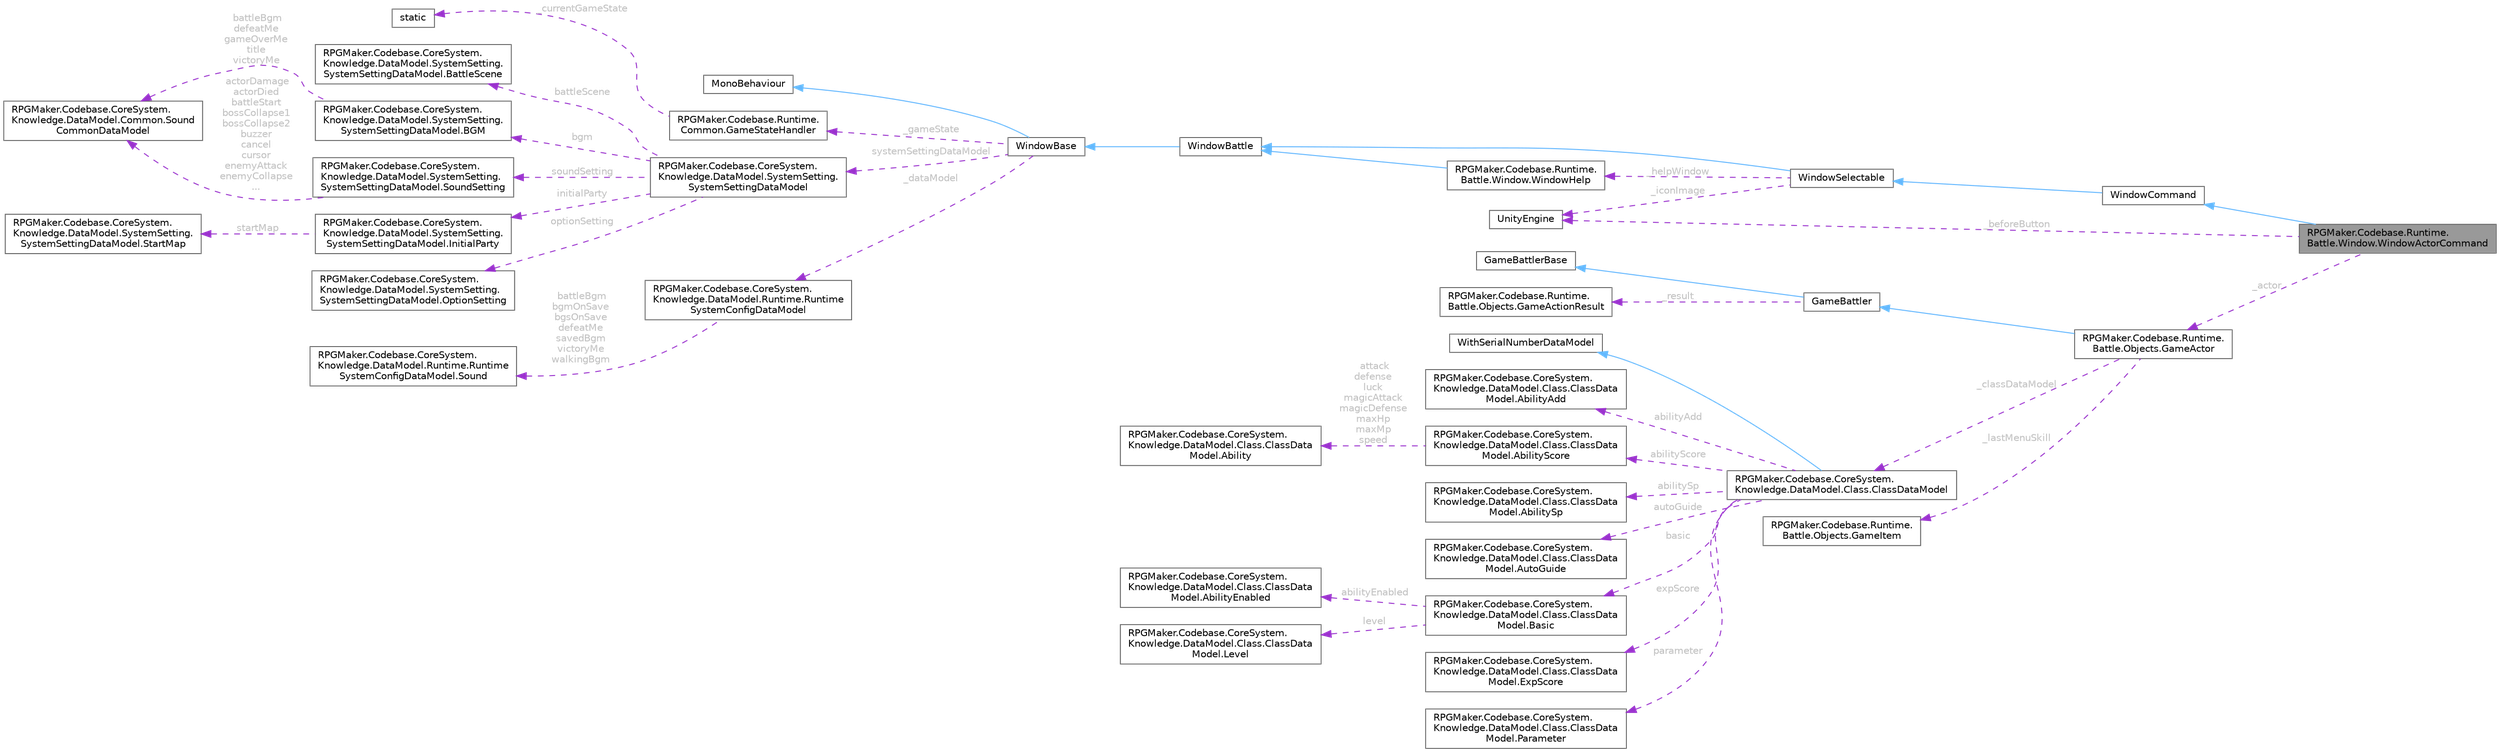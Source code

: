 digraph "RPGMaker.Codebase.Runtime.Battle.Window.WindowActorCommand"
{
 // LATEX_PDF_SIZE
  bgcolor="transparent";
  edge [fontname=Helvetica,fontsize=10,labelfontname=Helvetica,labelfontsize=10];
  node [fontname=Helvetica,fontsize=10,shape=box,height=0.2,width=0.4];
  rankdir="LR";
  Node1 [id="Node000001",label="RPGMaker.Codebase.Runtime.\lBattle.Window.WindowActorCommand",height=0.2,width=0.4,color="gray40", fillcolor="grey60", style="filled", fontcolor="black",tooltip="😁 戦闘シーンのアクターのコマンド( [攻撃][スキル][防御][アイテム] )のウィンドウ"];
  Node2 -> Node1 [id="edge1_Node000001_Node000002",dir="back",color="steelblue1",style="solid",tooltip=" "];
  Node2 [id="Node000002",label="WindowCommand",height=0.2,width=0.4,color="gray40", fillcolor="white", style="filled",URL="$da/dbf/class_r_p_g_maker_1_1_codebase_1_1_runtime_1_1_battle_1_1_window_1_1_window_command.html",tooltip="😁 コマンド選択用ウィンドウ コマンド項目には画面に表示される「表示名」と、内部で識別に使われる「シンボル」が別に存在するので注意"];
  Node3 -> Node2 [id="edge2_Node000002_Node000003",dir="back",color="steelblue1",style="solid",tooltip=" "];
  Node3 [id="Node000003",label="WindowSelectable",height=0.2,width=0.4,color="gray40", fillcolor="white", style="filled",URL="$dd/d48/class_r_p_g_maker_1_1_codebase_1_1_runtime_1_1_battle_1_1_window_1_1_window_selectable.html",tooltip="😁 コマンドカーソルの移動やスクロールを行うウィンドウ"];
  Node4 -> Node3 [id="edge3_Node000003_Node000004",dir="back",color="steelblue1",style="solid",tooltip=" "];
  Node4 [id="Node000004",label="WindowBattle",height=0.2,width=0.4,color="gray40", fillcolor="white", style="filled",URL="$d1/d3a/class_r_p_g_maker_1_1_codebase_1_1_runtime_1_1_battle_1_1_window_1_1_window_battle.html",tooltip="😁 メッセージやステータスなどを描くためのメソッドを多く持つ、ウィンドウオブジェクト MV の Winow_Base Unite では Prefab を利用するため、ほとんどの処理が不要"];
  Node5 -> Node4 [id="edge4_Node000004_Node000005",dir="back",color="steelblue1",style="solid",tooltip=" "];
  Node5 [id="Node000005",label="WindowBase",height=0.2,width=0.4,color="gray40", fillcolor="white", style="filled",URL="$d4/d52/class_r_p_g_maker_1_1_codebase_1_1_runtime_1_1_common_1_1_window_base.html",tooltip="ウィンドウ・ベース"];
  Node6 -> Node5 [id="edge5_Node000005_Node000006",dir="back",color="steelblue1",style="solid",tooltip=" "];
  Node6 [id="Node000006",label="MonoBehaviour",height=0.2,width=0.4,color="gray40", fillcolor="white", style="filled",tooltip=" "];
  Node7 -> Node5 [id="edge6_Node000005_Node000007",dir="back",color="darkorchid3",style="dashed",tooltip=" ",label=" _gameState",fontcolor="grey" ];
  Node7 [id="Node000007",label="RPGMaker.Codebase.Runtime.\lCommon.GameStateHandler",height=0.2,width=0.4,color="gray40", fillcolor="white", style="filled",URL="$de/d2c/class_r_p_g_maker_1_1_codebase_1_1_runtime_1_1_common_1_1_game_state_handler.html",tooltip="ゲーム実行中の、ゲームの状態を保持するクラス"];
  Node8 -> Node7 [id="edge7_Node000007_Node000008",dir="back",color="darkorchid3",style="dashed",tooltip=" ",label=" _currentGameState",fontcolor="grey" ];
  Node8 [id="Node000008",label="static",height=0.2,width=0.4,color="gray40", fillcolor="white", style="filled",tooltip=" "];
  Node9 -> Node5 [id="edge8_Node000005_Node000009",dir="back",color="darkorchid3",style="dashed",tooltip=" ",label=" systemSettingDataModel",fontcolor="grey" ];
  Node9 [id="Node000009",label="RPGMaker.Codebase.CoreSystem.\lKnowledge.DataModel.SystemSetting.\lSystemSettingDataModel",height=0.2,width=0.4,color="gray40", fillcolor="white", style="filled",URL="$d0/dd2/class_r_p_g_maker_1_1_codebase_1_1_core_system_1_1_knowledge_1_1_data_model_1_1_system_setting_1_1_system_setting_data_model.html",tooltip="😁 システム設定データ・モデル"];
  Node10 -> Node9 [id="edge9_Node000009_Node000010",dir="back",color="darkorchid3",style="dashed",tooltip=" ",label=" battleScene",fontcolor="grey" ];
  Node10 [id="Node000010",label="RPGMaker.Codebase.CoreSystem.\lKnowledge.DataModel.SystemSetting.\lSystemSettingDataModel.BattleScene",height=0.2,width=0.4,color="gray40", fillcolor="white", style="filled",URL="$df/d0c/class_r_p_g_maker_1_1_codebase_1_1_core_system_1_1_knowledge_1_1_data_model_1_1_system_setting_17ce0ed53697912195b01e8a552e37932.html",tooltip="😁 戦闘シーン"];
  Node11 -> Node9 [id="edge10_Node000009_Node000011",dir="back",color="darkorchid3",style="dashed",tooltip=" ",label=" bgm",fontcolor="grey" ];
  Node11 [id="Node000011",label="RPGMaker.Codebase.CoreSystem.\lKnowledge.DataModel.SystemSetting.\lSystemSettingDataModel.BGM",height=0.2,width=0.4,color="gray40", fillcolor="white", style="filled",URL="$d8/d7d/class_r_p_g_maker_1_1_codebase_1_1_core_system_1_1_knowledge_1_1_data_model_1_1_system_setting_13c37c0ac7a3e126c1b06c1462a6db3a9.html",tooltip="😁 背景音楽"];
  Node12 -> Node11 [id="edge11_Node000011_Node000012",dir="back",color="darkorchid3",style="dashed",tooltip=" ",label=" battleBgm\ndefeatMe\ngameOverMe\ntitle\nvictoryMe",fontcolor="grey" ];
  Node12 [id="Node000012",label="RPGMaker.Codebase.CoreSystem.\lKnowledge.DataModel.Common.Sound\lCommonDataModel",height=0.2,width=0.4,color="gray40", fillcolor="white", style="filled",URL="$df/dcd/class_r_p_g_maker_1_1_codebase_1_1_core_system_1_1_knowledge_1_1_data_model_1_1_common_1_1_sound_common_data_model.html",tooltip="😁 音共通データ・モデル"];
  Node13 -> Node9 [id="edge12_Node000009_Node000013",dir="back",color="darkorchid3",style="dashed",tooltip=" ",label=" initialParty",fontcolor="grey" ];
  Node13 [id="Node000013",label="RPGMaker.Codebase.CoreSystem.\lKnowledge.DataModel.SystemSetting.\lSystemSettingDataModel.InitialParty",height=0.2,width=0.4,color="gray40", fillcolor="white", style="filled",URL="$dc/dfb/class_r_p_g_maker_1_1_codebase_1_1_core_system_1_1_knowledge_1_1_data_model_1_1_system_setting_1539107dbc80fc9072f4fd2f8782921fe.html",tooltip="😁 初期パーティー"];
  Node14 -> Node13 [id="edge13_Node000013_Node000014",dir="back",color="darkorchid3",style="dashed",tooltip=" ",label=" startMap",fontcolor="grey" ];
  Node14 [id="Node000014",label="RPGMaker.Codebase.CoreSystem.\lKnowledge.DataModel.SystemSetting.\lSystemSettingDataModel.StartMap",height=0.2,width=0.4,color="gray40", fillcolor="white", style="filled",URL="$dd/d74/class_r_p_g_maker_1_1_codebase_1_1_core_system_1_1_knowledge_1_1_data_model_1_1_system_setting_1783ee6b6efe4675c8c39db7c7a3a93f6.html",tooltip="😁 開始マップ"];
  Node15 -> Node9 [id="edge14_Node000009_Node000015",dir="back",color="darkorchid3",style="dashed",tooltip=" ",label=" optionSetting",fontcolor="grey" ];
  Node15 [id="Node000015",label="RPGMaker.Codebase.CoreSystem.\lKnowledge.DataModel.SystemSetting.\lSystemSettingDataModel.OptionSetting",height=0.2,width=0.4,color="gray40", fillcolor="white", style="filled",URL="$d8/d86/class_r_p_g_maker_1_1_codebase_1_1_core_system_1_1_knowledge_1_1_data_model_1_1_system_setting_10d0bcdd35160aa829ac5668189dd2dd2.html",tooltip="😁 オプション設定"];
  Node16 -> Node9 [id="edge15_Node000009_Node000016",dir="back",color="darkorchid3",style="dashed",tooltip=" ",label=" soundSetting",fontcolor="grey" ];
  Node16 [id="Node000016",label="RPGMaker.Codebase.CoreSystem.\lKnowledge.DataModel.SystemSetting.\lSystemSettingDataModel.SoundSetting",height=0.2,width=0.4,color="gray40", fillcolor="white", style="filled",URL="$d9/d59/class_r_p_g_maker_1_1_codebase_1_1_core_system_1_1_knowledge_1_1_data_model_1_1_system_setting_1fc90e68ad3a4642899cf508b2c75ae0f.html",tooltip="😁 音設定"];
  Node12 -> Node16 [id="edge16_Node000016_Node000012",dir="back",color="darkorchid3",style="dashed",tooltip=" ",label=" actorDamage\nactorDied\nbattleStart\nbossCollapse1\nbossCollapse2\nbuzzer\ncancel\ncursor\nenemyAttack\nenemyCollapse\n...",fontcolor="grey" ];
  Node17 -> Node5 [id="edge17_Node000005_Node000017",dir="back",color="darkorchid3",style="dashed",tooltip=" ",label=" _dataModel",fontcolor="grey" ];
  Node17 [id="Node000017",label="RPGMaker.Codebase.CoreSystem.\lKnowledge.DataModel.Runtime.Runtime\lSystemConfigDataModel",height=0.2,width=0.4,color="gray40", fillcolor="white", style="filled",URL="$dc/d28/class_r_p_g_maker_1_1_codebase_1_1_core_system_1_1_knowledge_1_1_data_model_1_1_runtime_1_1_runtime_system_config_data_model.html",tooltip="😁 実行時システム設定データ・モデル"];
  Node18 -> Node17 [id="edge18_Node000017_Node000018",dir="back",color="darkorchid3",style="dashed",tooltip=" ",label=" battleBgm\nbgmOnSave\nbgsOnSave\ndefeatMe\nsavedBgm\nvictoryMe\nwalkingBgm",fontcolor="grey" ];
  Node18 [id="Node000018",label="RPGMaker.Codebase.CoreSystem.\lKnowledge.DataModel.Runtime.Runtime\lSystemConfigDataModel.Sound",height=0.2,width=0.4,color="gray40", fillcolor="white", style="filled",URL="$de/d30/class_r_p_g_maker_1_1_codebase_1_1_core_system_1_1_knowledge_1_1_data_model_1_1_runtime_1_1_runtc183c944cc34eae5d27229c3eef23a60.html",tooltip="😁 音"];
  Node19 -> Node3 [id="edge19_Node000003_Node000019",dir="back",color="darkorchid3",style="dashed",tooltip=" ",label=" _helpWindow",fontcolor="grey" ];
  Node19 [id="Node000019",label="RPGMaker.Codebase.Runtime.\lBattle.Window.WindowHelp",height=0.2,width=0.4,color="gray40", fillcolor="white", style="filled",URL="$d6/d64/class_r_p_g_maker_1_1_codebase_1_1_runtime_1_1_battle_1_1_window_1_1_window_help.html",tooltip="😁 項目が選択された際の解説などを表示するウィンドウ"];
  Node4 -> Node19 [id="edge20_Node000019_Node000004",dir="back",color="steelblue1",style="solid",tooltip=" "];
  Node20 -> Node3 [id="edge21_Node000003_Node000020",dir="back",color="darkorchid3",style="dashed",tooltip=" ",label=" _iconImage",fontcolor="grey" ];
  Node20 [id="Node000020",label="UnityEngine",height=0.2,width=0.4,color="gray40", fillcolor="white", style="filled",tooltip=" "];
  Node21 -> Node1 [id="edge22_Node000001_Node000021",dir="back",color="darkorchid3",style="dashed",tooltip=" ",label=" _actor",fontcolor="grey" ];
  Node21 [id="Node000021",label="RPGMaker.Codebase.Runtime.\lBattle.Objects.GameActor",height=0.2,width=0.4,color="gray40", fillcolor="white", style="filled",URL="$db/dfc/class_r_p_g_maker_1_1_codebase_1_1_runtime_1_1_battle_1_1_objects_1_1_game_actor.html",tooltip="😁 アクターのパラメータの取得、画像の設定、戦闘の処理とサイドビュー時の画像処理を行うクラス"];
  Node22 -> Node21 [id="edge23_Node000021_Node000022",dir="back",color="steelblue1",style="solid",tooltip=" "];
  Node22 [id="Node000022",label="GameBattler",height=0.2,width=0.4,color="gray40", fillcolor="white", style="filled",URL="$d6/de6/class_r_p_g_maker_1_1_codebase_1_1_runtime_1_1_battle_1_1_objects_1_1_game_battler.html",tooltip="😁 戦闘シーンでのアイコンやアニメーションを含む、バトラーの動作を制御する"];
  Node23 -> Node22 [id="edge24_Node000022_Node000023",dir="back",color="steelblue1",style="solid",tooltip=" "];
  Node23 [id="Node000023",label="GameBattlerBase",height=0.2,width=0.4,color="gray40", fillcolor="white", style="filled",URL="$d2/d70/class_r_p_g_maker_1_1_codebase_1_1_runtime_1_1_battle_1_1_objects_1_1_game_battler_base.html",tooltip="😁 BattleManager に保持され、戦闘シーンでのパラメータの計算に利用される"];
  Node24 -> Node22 [id="edge25_Node000022_Node000024",dir="back",color="darkorchid3",style="dashed",tooltip=" ",label=" _result",fontcolor="grey" ];
  Node24 [id="Node000024",label="RPGMaker.Codebase.Runtime.\lBattle.Objects.GameActionResult",height=0.2,width=0.4,color="gray40", fillcolor="white", style="filled",URL="$db/d27/class_r_p_g_maker_1_1_codebase_1_1_runtime_1_1_battle_1_1_objects_1_1_game_action_result.html",tooltip="😁 Game_Action の結果を記述したオブジェクト"];
  Node25 -> Node21 [id="edge26_Node000021_Node000025",dir="back",color="darkorchid3",style="dashed",tooltip=" ",label=" _classDataModel",fontcolor="grey" ];
  Node25 [id="Node000025",label="RPGMaker.Codebase.CoreSystem.\lKnowledge.DataModel.Class.ClassDataModel",height=0.2,width=0.4,color="gray40", fillcolor="white", style="filled",URL="$df/d3c/class_r_p_g_maker_1_1_codebase_1_1_core_system_1_1_knowledge_1_1_data_model_1_1_class_1_1_class_data_model.html",tooltip="😁 クラス・データ・モデル"];
  Node26 -> Node25 [id="edge27_Node000025_Node000026",dir="back",color="steelblue1",style="solid",tooltip=" "];
  Node26 [id="Node000026",label="WithSerialNumberDataModel",height=0.2,width=0.4,color="gray40", fillcolor="white", style="filled",tooltip=" "];
  Node27 -> Node25 [id="edge28_Node000025_Node000027",dir="back",color="darkorchid3",style="dashed",tooltip=" ",label=" abilityAdd",fontcolor="grey" ];
  Node27 [id="Node000027",label="RPGMaker.Codebase.CoreSystem.\lKnowledge.DataModel.Class.ClassData\lModel.AbilityAdd",height=0.2,width=0.4,color="gray40", fillcolor="white", style="filled",URL="$d7/dd4/class_r_p_g_maker_1_1_codebase_1_1_core_system_1_1_knowledge_1_1_data_model_1_1_class_1_1_class_data_model_1_1_ability_add.html",tooltip="😁 能力追加"];
  Node28 -> Node25 [id="edge29_Node000025_Node000028",dir="back",color="darkorchid3",style="dashed",tooltip=" ",label=" abilityScore",fontcolor="grey" ];
  Node28 [id="Node000028",label="RPGMaker.Codebase.CoreSystem.\lKnowledge.DataModel.Class.ClassData\lModel.AbilityScore",height=0.2,width=0.4,color="gray40", fillcolor="white", style="filled",URL="$df/d20/class_r_p_g_maker_1_1_codebase_1_1_core_system_1_1_knowledge_1_1_data_model_1_1_class_1_1_class_data_model_1_1_ability_score.html",tooltip="😁 能力スコア"];
  Node29 -> Node28 [id="edge30_Node000028_Node000029",dir="back",color="darkorchid3",style="dashed",tooltip=" ",label=" attack\ndefense\nluck\nmagicAttack\nmagicDefense\nmaxHp\nmaxMp\nspeed",fontcolor="grey" ];
  Node29 [id="Node000029",label="RPGMaker.Codebase.CoreSystem.\lKnowledge.DataModel.Class.ClassData\lModel.Ability",height=0.2,width=0.4,color="gray40", fillcolor="white", style="filled",URL="$d9/d0e/class_r_p_g_maker_1_1_codebase_1_1_core_system_1_1_knowledge_1_1_data_model_1_1_class_1_1_class_data_model_1_1_ability.html",tooltip="能力"];
  Node30 -> Node25 [id="edge31_Node000025_Node000030",dir="back",color="darkorchid3",style="dashed",tooltip=" ",label=" abilitySp",fontcolor="grey" ];
  Node30 [id="Node000030",label="RPGMaker.Codebase.CoreSystem.\lKnowledge.DataModel.Class.ClassData\lModel.AbilitySp",height=0.2,width=0.4,color="gray40", fillcolor="white", style="filled",URL="$da/d3f/class_r_p_g_maker_1_1_codebase_1_1_core_system_1_1_knowledge_1_1_data_model_1_1_class_1_1_class_data_model_1_1_ability_sp.html",tooltip="😁 能力ＳＰ"];
  Node31 -> Node25 [id="edge32_Node000025_Node000031",dir="back",color="darkorchid3",style="dashed",tooltip=" ",label=" autoGuide",fontcolor="grey" ];
  Node31 [id="Node000031",label="RPGMaker.Codebase.CoreSystem.\lKnowledge.DataModel.Class.ClassData\lModel.AutoGuide",height=0.2,width=0.4,color="gray40", fillcolor="white", style="filled",URL="$da/d13/class_r_p_g_maker_1_1_codebase_1_1_core_system_1_1_knowledge_1_1_data_model_1_1_class_1_1_class_data_model_1_1_auto_guide.html",tooltip="😁 自動ガイド"];
  Node32 -> Node25 [id="edge33_Node000025_Node000032",dir="back",color="darkorchid3",style="dashed",tooltip=" ",label=" basic",fontcolor="grey" ];
  Node32 [id="Node000032",label="RPGMaker.Codebase.CoreSystem.\lKnowledge.DataModel.Class.ClassData\lModel.Basic",height=0.2,width=0.4,color="gray40", fillcolor="white", style="filled",URL="$da/d8f/class_r_p_g_maker_1_1_codebase_1_1_core_system_1_1_knowledge_1_1_data_model_1_1_class_1_1_class_data_model_1_1_basic.html",tooltip="基本"];
  Node33 -> Node32 [id="edge34_Node000032_Node000033",dir="back",color="darkorchid3",style="dashed",tooltip=" ",label=" abilityEnabled",fontcolor="grey" ];
  Node33 [id="Node000033",label="RPGMaker.Codebase.CoreSystem.\lKnowledge.DataModel.Class.ClassData\lModel.AbilityEnabled",height=0.2,width=0.4,color="gray40", fillcolor="white", style="filled",URL="$db/d2b/class_r_p_g_maker_1_1_codebase_1_1_core_system_1_1_knowledge_1_1_data_model_1_1_class_1_1_class_data_model_1_1_ability_enabled.html",tooltip="能力活性化済み"];
  Node34 -> Node32 [id="edge35_Node000032_Node000034",dir="back",color="darkorchid3",style="dashed",tooltip=" ",label=" level",fontcolor="grey" ];
  Node34 [id="Node000034",label="RPGMaker.Codebase.CoreSystem.\lKnowledge.DataModel.Class.ClassData\lModel.Level",height=0.2,width=0.4,color="gray40", fillcolor="white", style="filled",URL="$d3/d0a/class_r_p_g_maker_1_1_codebase_1_1_core_system_1_1_knowledge_1_1_data_model_1_1_class_1_1_class_data_model_1_1_level.html",tooltip="レベル"];
  Node35 -> Node25 [id="edge36_Node000025_Node000035",dir="back",color="darkorchid3",style="dashed",tooltip=" ",label=" expScore",fontcolor="grey" ];
  Node35 [id="Node000035",label="RPGMaker.Codebase.CoreSystem.\lKnowledge.DataModel.Class.ClassData\lModel.ExpScore",height=0.2,width=0.4,color="gray40", fillcolor="white", style="filled",URL="$de/d1b/class_r_p_g_maker_1_1_codebase_1_1_core_system_1_1_knowledge_1_1_data_model_1_1_class_1_1_class_data_model_1_1_exp_score.html",tooltip="😁 経験値スコア"];
  Node36 -> Node25 [id="edge37_Node000025_Node000036",dir="back",color="darkorchid3",style="dashed",tooltip=" ",label=" parameter",fontcolor="grey" ];
  Node36 [id="Node000036",label="RPGMaker.Codebase.CoreSystem.\lKnowledge.DataModel.Class.ClassData\lModel.Parameter",height=0.2,width=0.4,color="gray40", fillcolor="white", style="filled",URL="$dc/d9d/class_r_p_g_maker_1_1_codebase_1_1_core_system_1_1_knowledge_1_1_data_model_1_1_class_1_1_class_data_model_1_1_parameter.html",tooltip="😁 引数"];
  Node37 -> Node21 [id="edge38_Node000021_Node000037",dir="back",color="darkorchid3",style="dashed",tooltip=" ",label=" _lastMenuSkill",fontcolor="grey" ];
  Node37 [id="Node000037",label="RPGMaker.Codebase.Runtime.\lBattle.Objects.GameItem",height=0.2,width=0.4,color="gray40", fillcolor="white", style="filled",URL="$df/d31/class_r_p_g_maker_1_1_codebase_1_1_runtime_1_1_battle_1_1_objects_1_1_game_item.html",tooltip="😁 アイテム全般とスキルをまとめて扱うクラス"];
  Node20 -> Node1 [id="edge39_Node000001_Node000020",dir="back",color="darkorchid3",style="dashed",tooltip=" ",label=" _beforeButton",fontcolor="grey" ];
}
